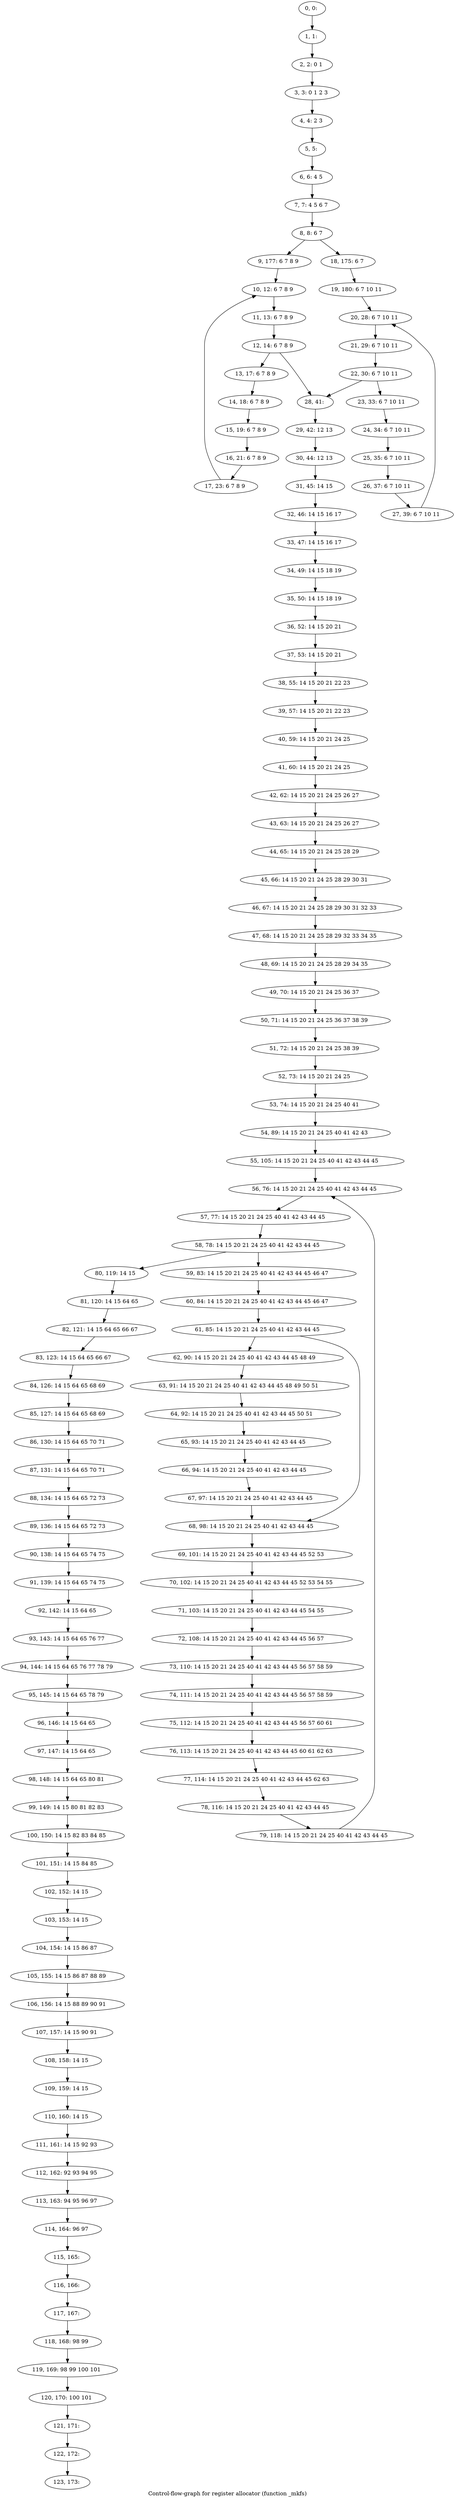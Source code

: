 digraph G {
graph [label="Control-flow-graph for register allocator (function _mkfs)"]
0[label="0, 0: "];
1[label="1, 1: "];
2[label="2, 2: 0 1 "];
3[label="3, 3: 0 1 2 3 "];
4[label="4, 4: 2 3 "];
5[label="5, 5: "];
6[label="6, 6: 4 5 "];
7[label="7, 7: 4 5 6 7 "];
8[label="8, 8: 6 7 "];
9[label="9, 177: 6 7 8 9 "];
10[label="10, 12: 6 7 8 9 "];
11[label="11, 13: 6 7 8 9 "];
12[label="12, 14: 6 7 8 9 "];
13[label="13, 17: 6 7 8 9 "];
14[label="14, 18: 6 7 8 9 "];
15[label="15, 19: 6 7 8 9 "];
16[label="16, 21: 6 7 8 9 "];
17[label="17, 23: 6 7 8 9 "];
18[label="18, 175: 6 7 "];
19[label="19, 180: 6 7 10 11 "];
20[label="20, 28: 6 7 10 11 "];
21[label="21, 29: 6 7 10 11 "];
22[label="22, 30: 6 7 10 11 "];
23[label="23, 33: 6 7 10 11 "];
24[label="24, 34: 6 7 10 11 "];
25[label="25, 35: 6 7 10 11 "];
26[label="26, 37: 6 7 10 11 "];
27[label="27, 39: 6 7 10 11 "];
28[label="28, 41: "];
29[label="29, 42: 12 13 "];
30[label="30, 44: 12 13 "];
31[label="31, 45: 14 15 "];
32[label="32, 46: 14 15 16 17 "];
33[label="33, 47: 14 15 16 17 "];
34[label="34, 49: 14 15 18 19 "];
35[label="35, 50: 14 15 18 19 "];
36[label="36, 52: 14 15 20 21 "];
37[label="37, 53: 14 15 20 21 "];
38[label="38, 55: 14 15 20 21 22 23 "];
39[label="39, 57: 14 15 20 21 22 23 "];
40[label="40, 59: 14 15 20 21 24 25 "];
41[label="41, 60: 14 15 20 21 24 25 "];
42[label="42, 62: 14 15 20 21 24 25 26 27 "];
43[label="43, 63: 14 15 20 21 24 25 26 27 "];
44[label="44, 65: 14 15 20 21 24 25 28 29 "];
45[label="45, 66: 14 15 20 21 24 25 28 29 30 31 "];
46[label="46, 67: 14 15 20 21 24 25 28 29 30 31 32 33 "];
47[label="47, 68: 14 15 20 21 24 25 28 29 32 33 34 35 "];
48[label="48, 69: 14 15 20 21 24 25 28 29 34 35 "];
49[label="49, 70: 14 15 20 21 24 25 36 37 "];
50[label="50, 71: 14 15 20 21 24 25 36 37 38 39 "];
51[label="51, 72: 14 15 20 21 24 25 38 39 "];
52[label="52, 73: 14 15 20 21 24 25 "];
53[label="53, 74: 14 15 20 21 24 25 40 41 "];
54[label="54, 89: 14 15 20 21 24 25 40 41 42 43 "];
55[label="55, 105: 14 15 20 21 24 25 40 41 42 43 44 45 "];
56[label="56, 76: 14 15 20 21 24 25 40 41 42 43 44 45 "];
57[label="57, 77: 14 15 20 21 24 25 40 41 42 43 44 45 "];
58[label="58, 78: 14 15 20 21 24 25 40 41 42 43 44 45 "];
59[label="59, 83: 14 15 20 21 24 25 40 41 42 43 44 45 46 47 "];
60[label="60, 84: 14 15 20 21 24 25 40 41 42 43 44 45 46 47 "];
61[label="61, 85: 14 15 20 21 24 25 40 41 42 43 44 45 "];
62[label="62, 90: 14 15 20 21 24 25 40 41 42 43 44 45 48 49 "];
63[label="63, 91: 14 15 20 21 24 25 40 41 42 43 44 45 48 49 50 51 "];
64[label="64, 92: 14 15 20 21 24 25 40 41 42 43 44 45 50 51 "];
65[label="65, 93: 14 15 20 21 24 25 40 41 42 43 44 45 "];
66[label="66, 94: 14 15 20 21 24 25 40 41 42 43 44 45 "];
67[label="67, 97: 14 15 20 21 24 25 40 41 42 43 44 45 "];
68[label="68, 98: 14 15 20 21 24 25 40 41 42 43 44 45 "];
69[label="69, 101: 14 15 20 21 24 25 40 41 42 43 44 45 52 53 "];
70[label="70, 102: 14 15 20 21 24 25 40 41 42 43 44 45 52 53 54 55 "];
71[label="71, 103: 14 15 20 21 24 25 40 41 42 43 44 45 54 55 "];
72[label="72, 108: 14 15 20 21 24 25 40 41 42 43 44 45 56 57 "];
73[label="73, 110: 14 15 20 21 24 25 40 41 42 43 44 45 56 57 58 59 "];
74[label="74, 111: 14 15 20 21 24 25 40 41 42 43 44 45 56 57 58 59 "];
75[label="75, 112: 14 15 20 21 24 25 40 41 42 43 44 45 56 57 60 61 "];
76[label="76, 113: 14 15 20 21 24 25 40 41 42 43 44 45 60 61 62 63 "];
77[label="77, 114: 14 15 20 21 24 25 40 41 42 43 44 45 62 63 "];
78[label="78, 116: 14 15 20 21 24 25 40 41 42 43 44 45 "];
79[label="79, 118: 14 15 20 21 24 25 40 41 42 43 44 45 "];
80[label="80, 119: 14 15 "];
81[label="81, 120: 14 15 64 65 "];
82[label="82, 121: 14 15 64 65 66 67 "];
83[label="83, 123: 14 15 64 65 66 67 "];
84[label="84, 126: 14 15 64 65 68 69 "];
85[label="85, 127: 14 15 64 65 68 69 "];
86[label="86, 130: 14 15 64 65 70 71 "];
87[label="87, 131: 14 15 64 65 70 71 "];
88[label="88, 134: 14 15 64 65 72 73 "];
89[label="89, 136: 14 15 64 65 72 73 "];
90[label="90, 138: 14 15 64 65 74 75 "];
91[label="91, 139: 14 15 64 65 74 75 "];
92[label="92, 142: 14 15 64 65 "];
93[label="93, 143: 14 15 64 65 76 77 "];
94[label="94, 144: 14 15 64 65 76 77 78 79 "];
95[label="95, 145: 14 15 64 65 78 79 "];
96[label="96, 146: 14 15 64 65 "];
97[label="97, 147: 14 15 64 65 "];
98[label="98, 148: 14 15 64 65 80 81 "];
99[label="99, 149: 14 15 80 81 82 83 "];
100[label="100, 150: 14 15 82 83 84 85 "];
101[label="101, 151: 14 15 84 85 "];
102[label="102, 152: 14 15 "];
103[label="103, 153: 14 15 "];
104[label="104, 154: 14 15 86 87 "];
105[label="105, 155: 14 15 86 87 88 89 "];
106[label="106, 156: 14 15 88 89 90 91 "];
107[label="107, 157: 14 15 90 91 "];
108[label="108, 158: 14 15 "];
109[label="109, 159: 14 15 "];
110[label="110, 160: 14 15 "];
111[label="111, 161: 14 15 92 93 "];
112[label="112, 162: 92 93 94 95 "];
113[label="113, 163: 94 95 96 97 "];
114[label="114, 164: 96 97 "];
115[label="115, 165: "];
116[label="116, 166: "];
117[label="117, 167: "];
118[label="118, 168: 98 99 "];
119[label="119, 169: 98 99 100 101 "];
120[label="120, 170: 100 101 "];
121[label="121, 171: "];
122[label="122, 172: "];
123[label="123, 173: "];
0->1 ;
1->2 ;
2->3 ;
3->4 ;
4->5 ;
5->6 ;
6->7 ;
7->8 ;
8->9 ;
8->18 ;
9->10 ;
10->11 ;
11->12 ;
12->13 ;
12->28 ;
13->14 ;
14->15 ;
15->16 ;
16->17 ;
17->10 ;
18->19 ;
19->20 ;
20->21 ;
21->22 ;
22->23 ;
22->28 ;
23->24 ;
24->25 ;
25->26 ;
26->27 ;
27->20 ;
28->29 ;
29->30 ;
30->31 ;
31->32 ;
32->33 ;
33->34 ;
34->35 ;
35->36 ;
36->37 ;
37->38 ;
38->39 ;
39->40 ;
40->41 ;
41->42 ;
42->43 ;
43->44 ;
44->45 ;
45->46 ;
46->47 ;
47->48 ;
48->49 ;
49->50 ;
50->51 ;
51->52 ;
52->53 ;
53->54 ;
54->55 ;
55->56 ;
56->57 ;
57->58 ;
58->59 ;
58->80 ;
59->60 ;
60->61 ;
61->62 ;
61->68 ;
62->63 ;
63->64 ;
64->65 ;
65->66 ;
66->67 ;
67->68 ;
68->69 ;
69->70 ;
70->71 ;
71->72 ;
72->73 ;
73->74 ;
74->75 ;
75->76 ;
76->77 ;
77->78 ;
78->79 ;
79->56 ;
80->81 ;
81->82 ;
82->83 ;
83->84 ;
84->85 ;
85->86 ;
86->87 ;
87->88 ;
88->89 ;
89->90 ;
90->91 ;
91->92 ;
92->93 ;
93->94 ;
94->95 ;
95->96 ;
96->97 ;
97->98 ;
98->99 ;
99->100 ;
100->101 ;
101->102 ;
102->103 ;
103->104 ;
104->105 ;
105->106 ;
106->107 ;
107->108 ;
108->109 ;
109->110 ;
110->111 ;
111->112 ;
112->113 ;
113->114 ;
114->115 ;
115->116 ;
116->117 ;
117->118 ;
118->119 ;
119->120 ;
120->121 ;
121->122 ;
122->123 ;
}
